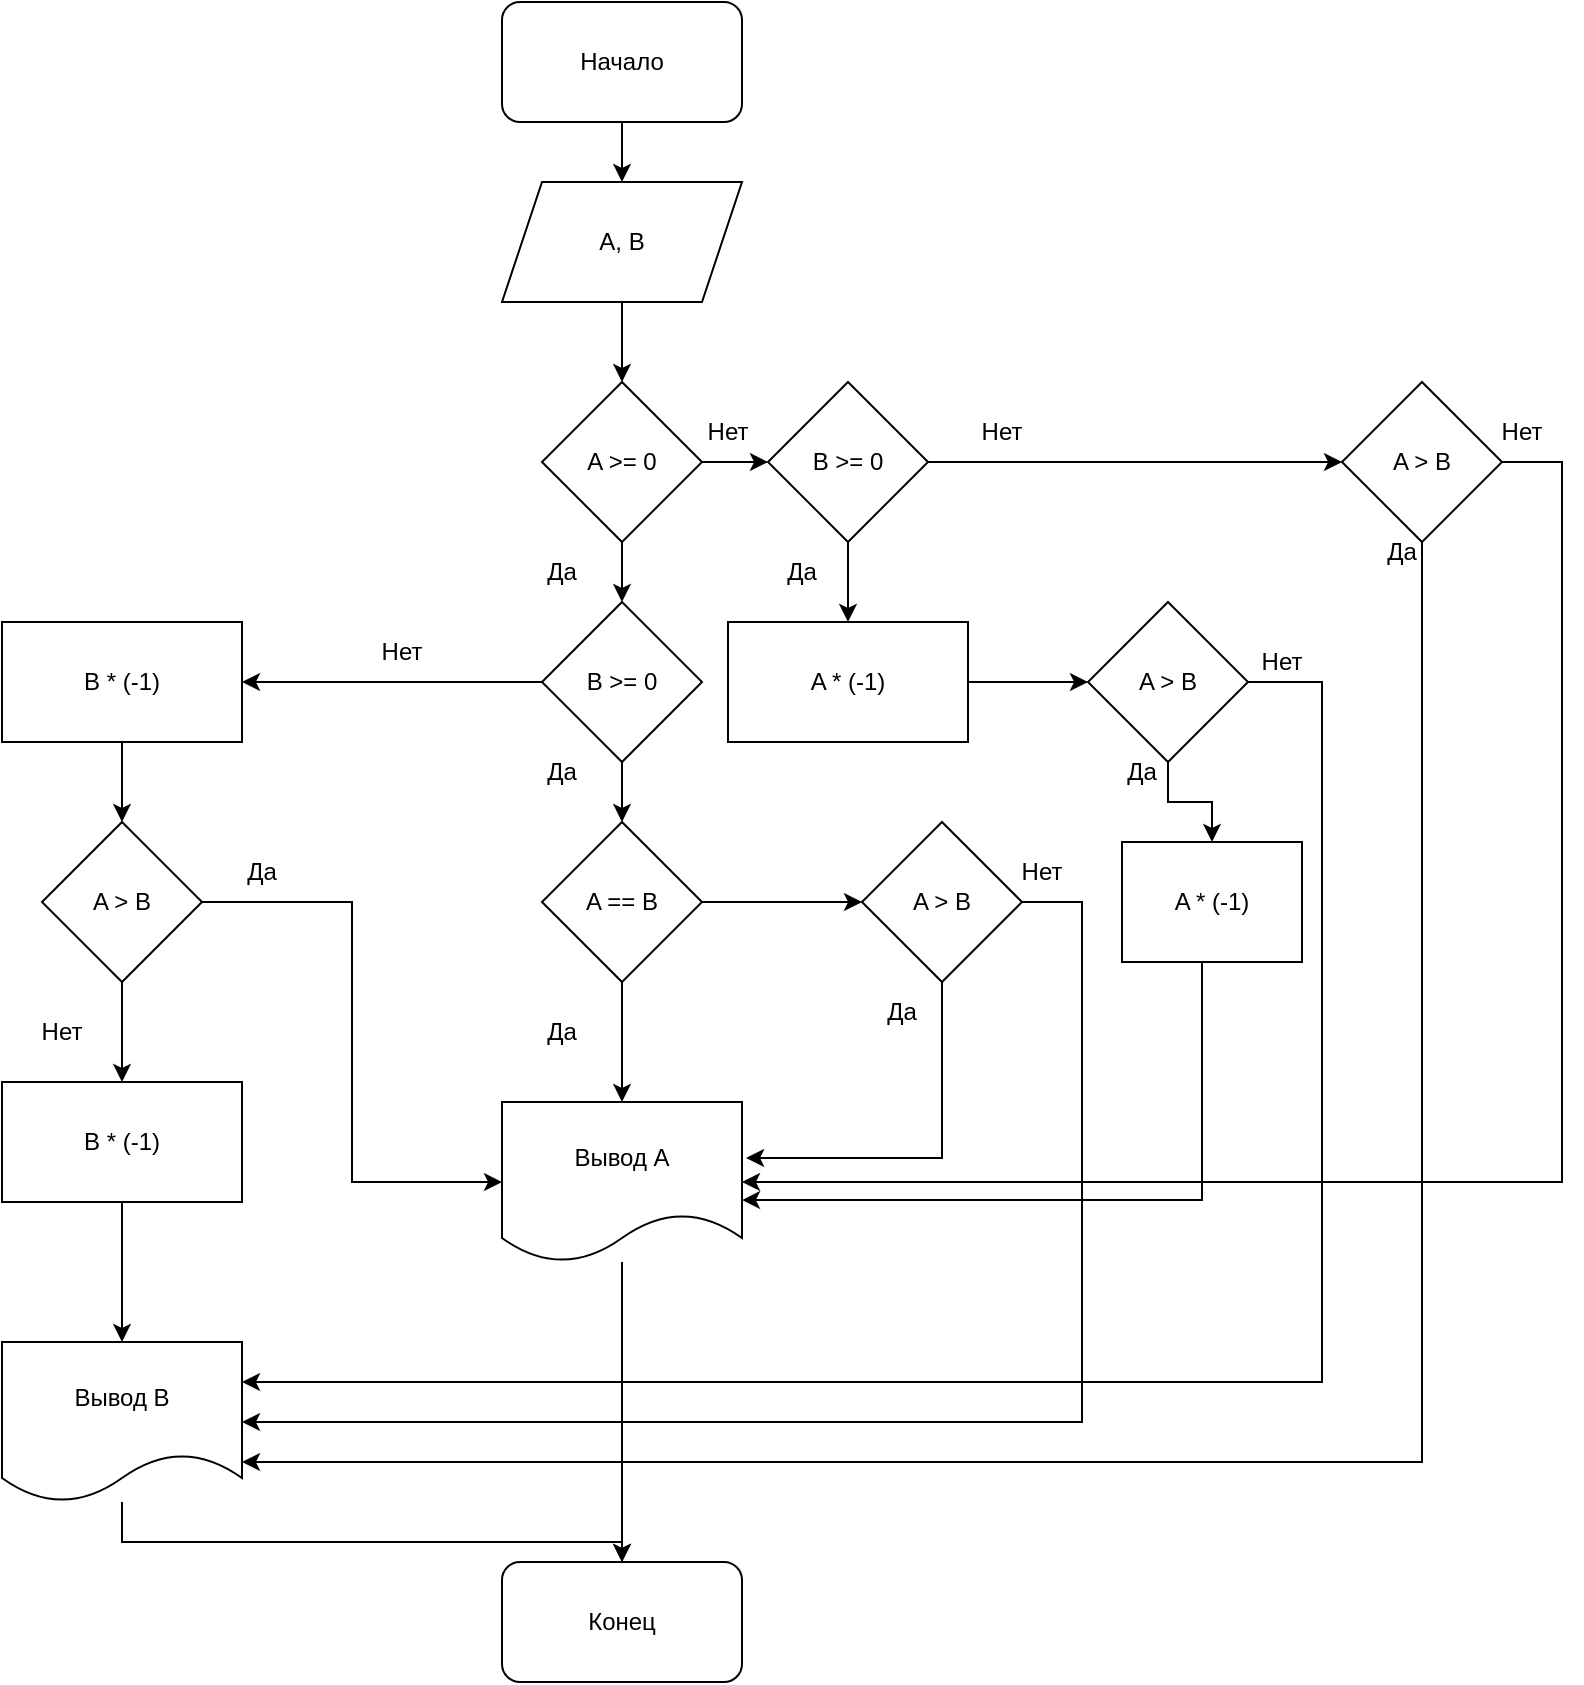 <mxfile version="20.0.4" type="github">
  <diagram id="15Et1ajyU1Ul9xpJ5kJj" name="Page-1">
    <mxGraphModel dx="1422" dy="765" grid="1" gridSize="10" guides="1" tooltips="1" connect="1" arrows="1" fold="1" page="1" pageScale="1" pageWidth="3300" pageHeight="4681" math="0" shadow="0">
      <root>
        <mxCell id="0" />
        <mxCell id="1" parent="0" />
        <mxCell id="at7NfL0N05Y1dKr3B3kX-13" value="" style="edgeStyle=orthogonalEdgeStyle;rounded=0;orthogonalLoop=1;jettySize=auto;html=1;" edge="1" parent="1" source="at7NfL0N05Y1dKr3B3kX-1" target="at7NfL0N05Y1dKr3B3kX-2">
          <mxGeometry relative="1" as="geometry" />
        </mxCell>
        <mxCell id="at7NfL0N05Y1dKr3B3kX-1" value="Начало" style="rounded=1;whiteSpace=wrap;html=1;" vertex="1" parent="1">
          <mxGeometry x="330" y="40" width="120" height="60" as="geometry" />
        </mxCell>
        <mxCell id="at7NfL0N05Y1dKr3B3kX-12" value="" style="edgeStyle=orthogonalEdgeStyle;rounded=0;orthogonalLoop=1;jettySize=auto;html=1;" edge="1" parent="1" source="at7NfL0N05Y1dKr3B3kX-2" target="at7NfL0N05Y1dKr3B3kX-3">
          <mxGeometry relative="1" as="geometry" />
        </mxCell>
        <mxCell id="at7NfL0N05Y1dKr3B3kX-2" value="A, B" style="shape=parallelogram;perimeter=parallelogramPerimeter;whiteSpace=wrap;html=1;fixedSize=1;" vertex="1" parent="1">
          <mxGeometry x="330" y="130" width="120" height="60" as="geometry" />
        </mxCell>
        <mxCell id="at7NfL0N05Y1dKr3B3kX-8" value="" style="edgeStyle=orthogonalEdgeStyle;rounded=0;orthogonalLoop=1;jettySize=auto;html=1;" edge="1" parent="1" source="at7NfL0N05Y1dKr3B3kX-3" target="at7NfL0N05Y1dKr3B3kX-4">
          <mxGeometry relative="1" as="geometry" />
        </mxCell>
        <mxCell id="at7NfL0N05Y1dKr3B3kX-11" value="" style="edgeStyle=orthogonalEdgeStyle;rounded=0;orthogonalLoop=1;jettySize=auto;html=1;" edge="1" parent="1" source="at7NfL0N05Y1dKr3B3kX-3" target="at7NfL0N05Y1dKr3B3kX-7">
          <mxGeometry relative="1" as="geometry" />
        </mxCell>
        <mxCell id="at7NfL0N05Y1dKr3B3kX-3" value="A &amp;gt;= 0" style="rhombus;whiteSpace=wrap;html=1;" vertex="1" parent="1">
          <mxGeometry x="350" y="230" width="80" height="80" as="geometry" />
        </mxCell>
        <mxCell id="at7NfL0N05Y1dKr3B3kX-9" value="" style="edgeStyle=orthogonalEdgeStyle;rounded=0;orthogonalLoop=1;jettySize=auto;html=1;" edge="1" parent="1" source="at7NfL0N05Y1dKr3B3kX-4" target="at7NfL0N05Y1dKr3B3kX-5">
          <mxGeometry relative="1" as="geometry" />
        </mxCell>
        <mxCell id="at7NfL0N05Y1dKr3B3kX-38" value="" style="edgeStyle=orthogonalEdgeStyle;rounded=0;orthogonalLoop=1;jettySize=auto;html=1;entryX=1;entryY=0.5;entryDx=0;entryDy=0;" edge="1" parent="1" source="at7NfL0N05Y1dKr3B3kX-4" target="at7NfL0N05Y1dKr3B3kX-37">
          <mxGeometry relative="1" as="geometry">
            <mxPoint x="323" y="380" as="targetPoint" />
          </mxGeometry>
        </mxCell>
        <mxCell id="at7NfL0N05Y1dKr3B3kX-4" value="B &amp;gt;= 0" style="rhombus;whiteSpace=wrap;html=1;" vertex="1" parent="1">
          <mxGeometry x="350" y="340" width="80" height="80" as="geometry" />
        </mxCell>
        <mxCell id="at7NfL0N05Y1dKr3B3kX-10" value="" style="edgeStyle=orthogonalEdgeStyle;rounded=0;orthogonalLoop=1;jettySize=auto;html=1;" edge="1" parent="1" source="at7NfL0N05Y1dKr3B3kX-5" target="at7NfL0N05Y1dKr3B3kX-6">
          <mxGeometry relative="1" as="geometry" />
        </mxCell>
        <mxCell id="at7NfL0N05Y1dKr3B3kX-50" value="" style="edgeStyle=orthogonalEdgeStyle;rounded=0;orthogonalLoop=1;jettySize=auto;html=1;" edge="1" parent="1" source="at7NfL0N05Y1dKr3B3kX-5" target="at7NfL0N05Y1dKr3B3kX-49">
          <mxGeometry relative="1" as="geometry" />
        </mxCell>
        <mxCell id="at7NfL0N05Y1dKr3B3kX-5" value="A == B" style="rhombus;whiteSpace=wrap;html=1;" vertex="1" parent="1">
          <mxGeometry x="350" y="450" width="80" height="80" as="geometry" />
        </mxCell>
        <mxCell id="at7NfL0N05Y1dKr3B3kX-68" style="edgeStyle=orthogonalEdgeStyle;rounded=0;orthogonalLoop=1;jettySize=auto;html=1;" edge="1" parent="1" source="at7NfL0N05Y1dKr3B3kX-6">
          <mxGeometry relative="1" as="geometry">
            <mxPoint x="390" y="820" as="targetPoint" />
          </mxGeometry>
        </mxCell>
        <mxCell id="at7NfL0N05Y1dKr3B3kX-6" value="Вывод A" style="shape=document;whiteSpace=wrap;html=1;boundedLbl=1;" vertex="1" parent="1">
          <mxGeometry x="330" y="590" width="120" height="80" as="geometry" />
        </mxCell>
        <mxCell id="at7NfL0N05Y1dKr3B3kX-31" value="" style="edgeStyle=orthogonalEdgeStyle;rounded=0;orthogonalLoop=1;jettySize=auto;html=1;entryX=0.5;entryY=0;entryDx=0;entryDy=0;" edge="1" parent="1" source="at7NfL0N05Y1dKr3B3kX-7" target="at7NfL0N05Y1dKr3B3kX-55">
          <mxGeometry relative="1" as="geometry">
            <mxPoint x="503" y="340" as="targetPoint" />
          </mxGeometry>
        </mxCell>
        <mxCell id="at7NfL0N05Y1dKr3B3kX-54" value="" style="edgeStyle=orthogonalEdgeStyle;rounded=0;orthogonalLoop=1;jettySize=auto;html=1;" edge="1" parent="1" source="at7NfL0N05Y1dKr3B3kX-7" target="at7NfL0N05Y1dKr3B3kX-53">
          <mxGeometry relative="1" as="geometry" />
        </mxCell>
        <mxCell id="at7NfL0N05Y1dKr3B3kX-7" value="B &amp;gt;= 0" style="rhombus;whiteSpace=wrap;html=1;" vertex="1" parent="1">
          <mxGeometry x="463" y="230" width="80" height="80" as="geometry" />
        </mxCell>
        <mxCell id="at7NfL0N05Y1dKr3B3kX-14" value="Да" style="text;html=1;strokeColor=none;fillColor=none;align=center;verticalAlign=middle;whiteSpace=wrap;rounded=0;" vertex="1" parent="1">
          <mxGeometry x="750" y="300" width="60" height="30" as="geometry" />
        </mxCell>
        <mxCell id="at7NfL0N05Y1dKr3B3kX-15" value="Да" style="text;html=1;strokeColor=none;fillColor=none;align=center;verticalAlign=middle;whiteSpace=wrap;rounded=0;" vertex="1" parent="1">
          <mxGeometry x="620" y="410" width="60" height="30" as="geometry" />
        </mxCell>
        <mxCell id="at7NfL0N05Y1dKr3B3kX-16" value="Да" style="text;html=1;strokeColor=none;fillColor=none;align=center;verticalAlign=middle;whiteSpace=wrap;rounded=0;" vertex="1" parent="1">
          <mxGeometry x="500" y="530" width="60" height="30" as="geometry" />
        </mxCell>
        <mxCell id="at7NfL0N05Y1dKr3B3kX-17" value="Да" style="text;html=1;strokeColor=none;fillColor=none;align=center;verticalAlign=middle;whiteSpace=wrap;rounded=0;" vertex="1" parent="1">
          <mxGeometry x="180" y="460" width="60" height="30" as="geometry" />
        </mxCell>
        <mxCell id="at7NfL0N05Y1dKr3B3kX-18" value="Да" style="text;html=1;strokeColor=none;fillColor=none;align=center;verticalAlign=middle;whiteSpace=wrap;rounded=0;" vertex="1" parent="1">
          <mxGeometry x="450" y="310" width="60" height="30" as="geometry" />
        </mxCell>
        <mxCell id="at7NfL0N05Y1dKr3B3kX-19" value="Да" style="text;html=1;strokeColor=none;fillColor=none;align=center;verticalAlign=middle;whiteSpace=wrap;rounded=0;" vertex="1" parent="1">
          <mxGeometry x="330" y="540" width="60" height="30" as="geometry" />
        </mxCell>
        <mxCell id="at7NfL0N05Y1dKr3B3kX-20" value="Да" style="text;html=1;strokeColor=none;fillColor=none;align=center;verticalAlign=middle;whiteSpace=wrap;rounded=0;" vertex="1" parent="1">
          <mxGeometry x="330" y="410" width="60" height="30" as="geometry" />
        </mxCell>
        <mxCell id="at7NfL0N05Y1dKr3B3kX-21" value="Да" style="text;html=1;strokeColor=none;fillColor=none;align=center;verticalAlign=middle;whiteSpace=wrap;rounded=0;" vertex="1" parent="1">
          <mxGeometry x="330" y="310" width="60" height="30" as="geometry" />
        </mxCell>
        <mxCell id="at7NfL0N05Y1dKr3B3kX-23" value="Нет" style="text;html=1;strokeColor=none;fillColor=none;align=center;verticalAlign=middle;whiteSpace=wrap;rounded=0;" vertex="1" parent="1">
          <mxGeometry x="810" y="240" width="60" height="30" as="geometry" />
        </mxCell>
        <mxCell id="at7NfL0N05Y1dKr3B3kX-24" value="Нет" style="text;html=1;strokeColor=none;fillColor=none;align=center;verticalAlign=middle;whiteSpace=wrap;rounded=0;" vertex="1" parent="1">
          <mxGeometry x="690" y="355" width="60" height="30" as="geometry" />
        </mxCell>
        <mxCell id="at7NfL0N05Y1dKr3B3kX-25" value="Нет" style="text;html=1;strokeColor=none;fillColor=none;align=center;verticalAlign=middle;whiteSpace=wrap;rounded=0;" vertex="1" parent="1">
          <mxGeometry x="550" y="240" width="60" height="30" as="geometry" />
        </mxCell>
        <mxCell id="at7NfL0N05Y1dKr3B3kX-26" value="Нет" style="text;html=1;strokeColor=none;fillColor=none;align=center;verticalAlign=middle;whiteSpace=wrap;rounded=0;" vertex="1" parent="1">
          <mxGeometry x="570" y="460" width="60" height="30" as="geometry" />
        </mxCell>
        <mxCell id="at7NfL0N05Y1dKr3B3kX-27" value="Нет" style="text;html=1;strokeColor=none;fillColor=none;align=center;verticalAlign=middle;whiteSpace=wrap;rounded=0;" vertex="1" parent="1">
          <mxGeometry x="250" y="350" width="60" height="30" as="geometry" />
        </mxCell>
        <mxCell id="at7NfL0N05Y1dKr3B3kX-28" value="Нет" style="text;html=1;strokeColor=none;fillColor=none;align=center;verticalAlign=middle;whiteSpace=wrap;rounded=0;" vertex="1" parent="1">
          <mxGeometry x="80" y="540" width="60" height="30" as="geometry" />
        </mxCell>
        <mxCell id="at7NfL0N05Y1dKr3B3kX-29" value="Нет" style="text;html=1;strokeColor=none;fillColor=none;align=center;verticalAlign=middle;whiteSpace=wrap;rounded=0;" vertex="1" parent="1">
          <mxGeometry x="413" y="240" width="60" height="30" as="geometry" />
        </mxCell>
        <mxCell id="at7NfL0N05Y1dKr3B3kX-40" value="" style="edgeStyle=orthogonalEdgeStyle;rounded=0;orthogonalLoop=1;jettySize=auto;html=1;" edge="1" parent="1" source="at7NfL0N05Y1dKr3B3kX-37" target="at7NfL0N05Y1dKr3B3kX-39">
          <mxGeometry relative="1" as="geometry" />
        </mxCell>
        <mxCell id="at7NfL0N05Y1dKr3B3kX-37" value="B * (-1)" style="whiteSpace=wrap;html=1;" vertex="1" parent="1">
          <mxGeometry x="80" y="350" width="120" height="60" as="geometry" />
        </mxCell>
        <mxCell id="at7NfL0N05Y1dKr3B3kX-41" style="edgeStyle=orthogonalEdgeStyle;rounded=0;orthogonalLoop=1;jettySize=auto;html=1;entryX=0;entryY=0.5;entryDx=0;entryDy=0;" edge="1" parent="1" source="at7NfL0N05Y1dKr3B3kX-39" target="at7NfL0N05Y1dKr3B3kX-6">
          <mxGeometry relative="1" as="geometry" />
        </mxCell>
        <mxCell id="at7NfL0N05Y1dKr3B3kX-45" value="" style="edgeStyle=orthogonalEdgeStyle;rounded=0;orthogonalLoop=1;jettySize=auto;html=1;" edge="1" parent="1" source="at7NfL0N05Y1dKr3B3kX-39" target="at7NfL0N05Y1dKr3B3kX-44">
          <mxGeometry relative="1" as="geometry" />
        </mxCell>
        <mxCell id="at7NfL0N05Y1dKr3B3kX-39" value="A &amp;gt; B" style="rhombus;whiteSpace=wrap;html=1;" vertex="1" parent="1">
          <mxGeometry x="100" y="450" width="80" height="80" as="geometry" />
        </mxCell>
        <mxCell id="at7NfL0N05Y1dKr3B3kX-47" value="" style="edgeStyle=orthogonalEdgeStyle;rounded=0;orthogonalLoop=1;jettySize=auto;html=1;" edge="1" parent="1" source="at7NfL0N05Y1dKr3B3kX-44" target="at7NfL0N05Y1dKr3B3kX-46">
          <mxGeometry relative="1" as="geometry" />
        </mxCell>
        <mxCell id="at7NfL0N05Y1dKr3B3kX-44" value="B * (-1)" style="whiteSpace=wrap;html=1;" vertex="1" parent="1">
          <mxGeometry x="80" y="580" width="120" height="60" as="geometry" />
        </mxCell>
        <mxCell id="at7NfL0N05Y1dKr3B3kX-67" style="edgeStyle=orthogonalEdgeStyle;rounded=0;orthogonalLoop=1;jettySize=auto;html=1;entryX=0.5;entryY=0;entryDx=0;entryDy=0;" edge="1" parent="1" source="at7NfL0N05Y1dKr3B3kX-46" target="at7NfL0N05Y1dKr3B3kX-66">
          <mxGeometry relative="1" as="geometry">
            <Array as="points">
              <mxPoint x="140" y="810" />
              <mxPoint x="390" y="810" />
            </Array>
          </mxGeometry>
        </mxCell>
        <mxCell id="at7NfL0N05Y1dKr3B3kX-46" value="Вывод B" style="shape=document;whiteSpace=wrap;html=1;boundedLbl=1;" vertex="1" parent="1">
          <mxGeometry x="80" y="710" width="120" height="80" as="geometry" />
        </mxCell>
        <mxCell id="at7NfL0N05Y1dKr3B3kX-51" style="edgeStyle=orthogonalEdgeStyle;rounded=0;orthogonalLoop=1;jettySize=auto;html=1;entryX=1.017;entryY=0.35;entryDx=0;entryDy=0;entryPerimeter=0;" edge="1" parent="1" source="at7NfL0N05Y1dKr3B3kX-49" target="at7NfL0N05Y1dKr3B3kX-6">
          <mxGeometry relative="1" as="geometry">
            <mxPoint x="550" y="620" as="targetPoint" />
            <Array as="points">
              <mxPoint x="550" y="618" />
            </Array>
          </mxGeometry>
        </mxCell>
        <mxCell id="at7NfL0N05Y1dKr3B3kX-52" style="edgeStyle=orthogonalEdgeStyle;rounded=0;orthogonalLoop=1;jettySize=auto;html=1;entryX=1;entryY=0.5;entryDx=0;entryDy=0;" edge="1" parent="1" source="at7NfL0N05Y1dKr3B3kX-49" target="at7NfL0N05Y1dKr3B3kX-46">
          <mxGeometry relative="1" as="geometry">
            <Array as="points">
              <mxPoint x="620" y="490" />
              <mxPoint x="620" y="750" />
            </Array>
          </mxGeometry>
        </mxCell>
        <mxCell id="at7NfL0N05Y1dKr3B3kX-49" value="A &amp;gt; B" style="rhombus;whiteSpace=wrap;html=1;" vertex="1" parent="1">
          <mxGeometry x="510" y="450" width="80" height="80" as="geometry" />
        </mxCell>
        <mxCell id="at7NfL0N05Y1dKr3B3kX-64" style="edgeStyle=orthogonalEdgeStyle;rounded=0;orthogonalLoop=1;jettySize=auto;html=1;entryX=1;entryY=0.75;entryDx=0;entryDy=0;" edge="1" parent="1" source="at7NfL0N05Y1dKr3B3kX-53" target="at7NfL0N05Y1dKr3B3kX-46">
          <mxGeometry relative="1" as="geometry">
            <Array as="points">
              <mxPoint x="790" y="770" />
            </Array>
          </mxGeometry>
        </mxCell>
        <mxCell id="at7NfL0N05Y1dKr3B3kX-65" style="edgeStyle=orthogonalEdgeStyle;rounded=0;orthogonalLoop=1;jettySize=auto;html=1;entryX=1;entryY=0.5;entryDx=0;entryDy=0;" edge="1" parent="1" source="at7NfL0N05Y1dKr3B3kX-53" target="at7NfL0N05Y1dKr3B3kX-6">
          <mxGeometry relative="1" as="geometry">
            <Array as="points">
              <mxPoint x="860" y="270" />
              <mxPoint x="860" y="630" />
            </Array>
          </mxGeometry>
        </mxCell>
        <mxCell id="at7NfL0N05Y1dKr3B3kX-53" value="A &amp;gt; B" style="rhombus;whiteSpace=wrap;html=1;" vertex="1" parent="1">
          <mxGeometry x="750" y="230" width="80" height="80" as="geometry" />
        </mxCell>
        <mxCell id="at7NfL0N05Y1dKr3B3kX-57" value="" style="edgeStyle=orthogonalEdgeStyle;rounded=0;orthogonalLoop=1;jettySize=auto;html=1;" edge="1" parent="1" source="at7NfL0N05Y1dKr3B3kX-55" target="at7NfL0N05Y1dKr3B3kX-56">
          <mxGeometry relative="1" as="geometry" />
        </mxCell>
        <mxCell id="at7NfL0N05Y1dKr3B3kX-55" value="A * (-1)" style="rounded=0;whiteSpace=wrap;html=1;" vertex="1" parent="1">
          <mxGeometry x="443" y="350" width="120" height="60" as="geometry" />
        </mxCell>
        <mxCell id="at7NfL0N05Y1dKr3B3kX-59" style="edgeStyle=orthogonalEdgeStyle;rounded=0;orthogonalLoop=1;jettySize=auto;html=1;entryX=1;entryY=0.25;entryDx=0;entryDy=0;" edge="1" parent="1" source="at7NfL0N05Y1dKr3B3kX-56" target="at7NfL0N05Y1dKr3B3kX-46">
          <mxGeometry relative="1" as="geometry">
            <Array as="points">
              <mxPoint x="740" y="380" />
              <mxPoint x="740" y="730" />
            </Array>
          </mxGeometry>
        </mxCell>
        <mxCell id="at7NfL0N05Y1dKr3B3kX-62" value="" style="edgeStyle=orthogonalEdgeStyle;rounded=0;orthogonalLoop=1;jettySize=auto;html=1;" edge="1" parent="1" source="at7NfL0N05Y1dKr3B3kX-56" target="at7NfL0N05Y1dKr3B3kX-61">
          <mxGeometry relative="1" as="geometry" />
        </mxCell>
        <mxCell id="at7NfL0N05Y1dKr3B3kX-56" value="A &amp;gt; B" style="rhombus;whiteSpace=wrap;html=1;rounded=0;" vertex="1" parent="1">
          <mxGeometry x="623" y="340" width="80" height="80" as="geometry" />
        </mxCell>
        <mxCell id="at7NfL0N05Y1dKr3B3kX-63" style="edgeStyle=orthogonalEdgeStyle;rounded=0;orthogonalLoop=1;jettySize=auto;html=1;entryX=1;entryY=0.613;entryDx=0;entryDy=0;entryPerimeter=0;" edge="1" parent="1" source="at7NfL0N05Y1dKr3B3kX-61" target="at7NfL0N05Y1dKr3B3kX-6">
          <mxGeometry relative="1" as="geometry">
            <Array as="points">
              <mxPoint x="680" y="639" />
            </Array>
          </mxGeometry>
        </mxCell>
        <mxCell id="at7NfL0N05Y1dKr3B3kX-61" value="A * (-1)" style="whiteSpace=wrap;html=1;rounded=0;" vertex="1" parent="1">
          <mxGeometry x="640" y="460" width="90" height="60" as="geometry" />
        </mxCell>
        <mxCell id="at7NfL0N05Y1dKr3B3kX-66" value="Конец" style="rounded=1;whiteSpace=wrap;html=1;" vertex="1" parent="1">
          <mxGeometry x="330" y="820" width="120" height="60" as="geometry" />
        </mxCell>
      </root>
    </mxGraphModel>
  </diagram>
</mxfile>
